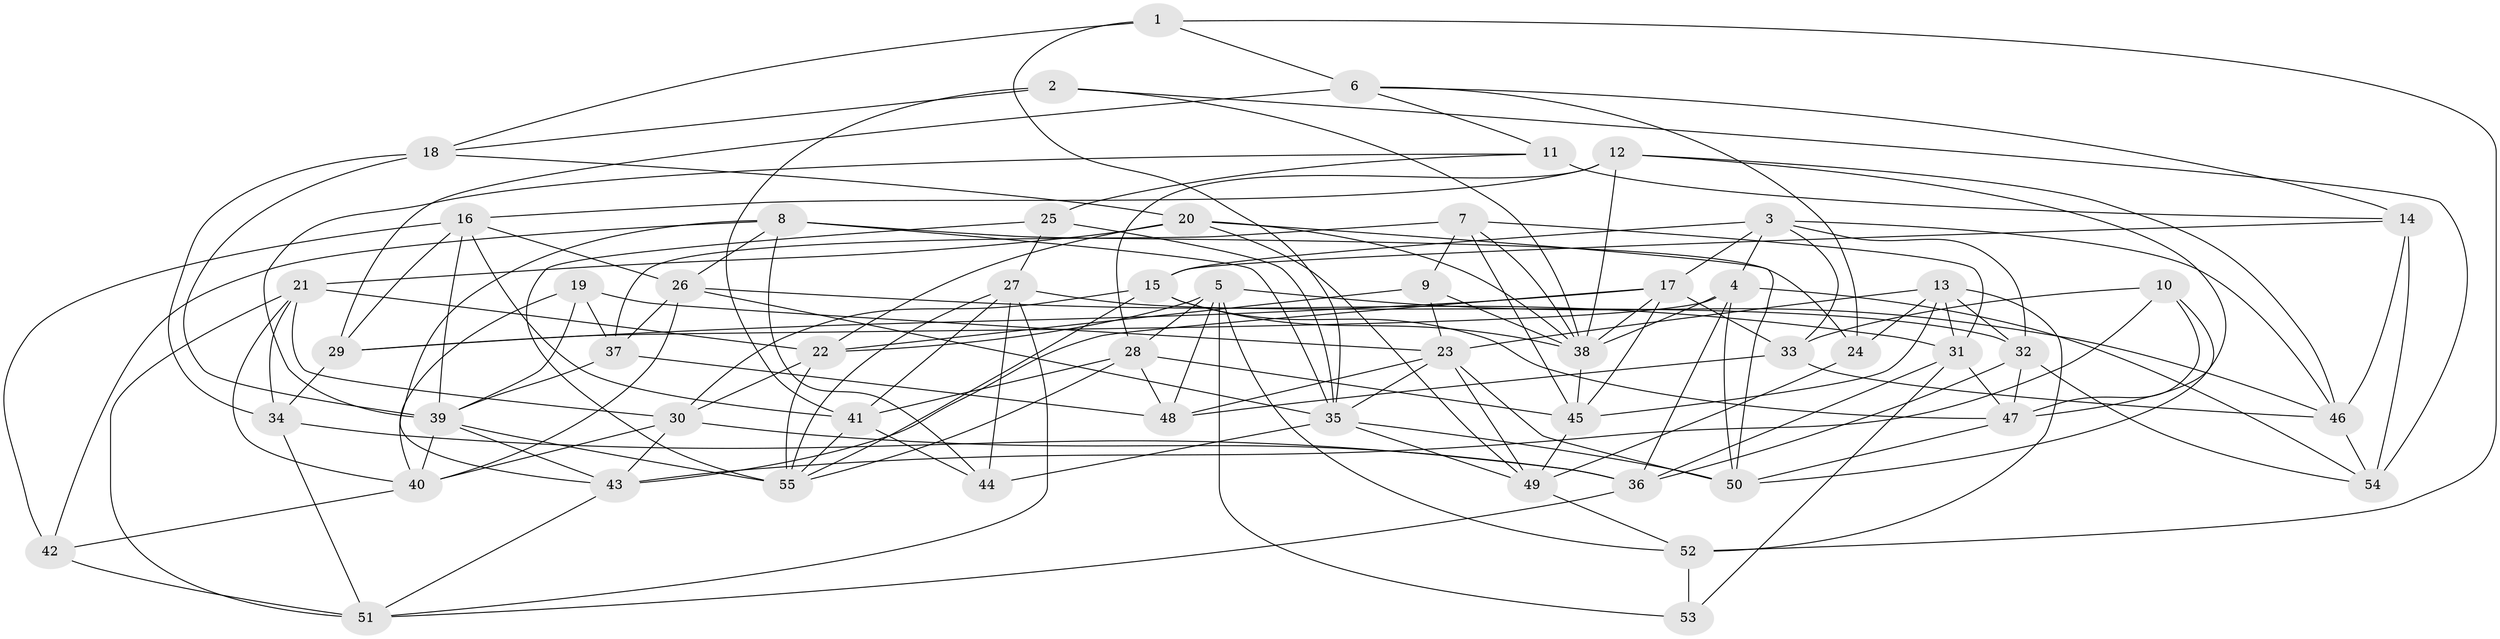 // original degree distribution, {4: 1.0}
// Generated by graph-tools (version 1.1) at 2025/03/03/09/25 03:03:08]
// undirected, 55 vertices, 152 edges
graph export_dot {
graph [start="1"]
  node [color=gray90,style=filled];
  1;
  2;
  3;
  4;
  5;
  6;
  7;
  8;
  9;
  10;
  11;
  12;
  13;
  14;
  15;
  16;
  17;
  18;
  19;
  20;
  21;
  22;
  23;
  24;
  25;
  26;
  27;
  28;
  29;
  30;
  31;
  32;
  33;
  34;
  35;
  36;
  37;
  38;
  39;
  40;
  41;
  42;
  43;
  44;
  45;
  46;
  47;
  48;
  49;
  50;
  51;
  52;
  53;
  54;
  55;
  1 -- 6 [weight=1.0];
  1 -- 18 [weight=1.0];
  1 -- 35 [weight=1.0];
  1 -- 52 [weight=1.0];
  2 -- 18 [weight=1.0];
  2 -- 38 [weight=1.0];
  2 -- 41 [weight=1.0];
  2 -- 54 [weight=1.0];
  3 -- 4 [weight=1.0];
  3 -- 15 [weight=1.0];
  3 -- 17 [weight=1.0];
  3 -- 32 [weight=1.0];
  3 -- 33 [weight=1.0];
  3 -- 46 [weight=1.0];
  4 -- 29 [weight=1.0];
  4 -- 36 [weight=1.0];
  4 -- 38 [weight=1.0];
  4 -- 50 [weight=1.0];
  4 -- 54 [weight=1.0];
  5 -- 22 [weight=1.0];
  5 -- 28 [weight=1.0];
  5 -- 46 [weight=1.0];
  5 -- 48 [weight=1.0];
  5 -- 52 [weight=1.0];
  5 -- 53 [weight=1.0];
  6 -- 11 [weight=1.0];
  6 -- 14 [weight=1.0];
  6 -- 24 [weight=1.0];
  6 -- 29 [weight=2.0];
  7 -- 9 [weight=1.0];
  7 -- 31 [weight=1.0];
  7 -- 37 [weight=2.0];
  7 -- 38 [weight=1.0];
  7 -- 45 [weight=1.0];
  8 -- 24 [weight=1.0];
  8 -- 26 [weight=1.0];
  8 -- 35 [weight=1.0];
  8 -- 42 [weight=1.0];
  8 -- 43 [weight=1.0];
  8 -- 44 [weight=1.0];
  9 -- 22 [weight=1.0];
  9 -- 23 [weight=1.0];
  9 -- 38 [weight=1.0];
  10 -- 33 [weight=1.0];
  10 -- 43 [weight=1.0];
  10 -- 47 [weight=1.0];
  10 -- 50 [weight=1.0];
  11 -- 14 [weight=1.0];
  11 -- 25 [weight=1.0];
  11 -- 39 [weight=1.0];
  12 -- 16 [weight=1.0];
  12 -- 28 [weight=1.0];
  12 -- 38 [weight=2.0];
  12 -- 46 [weight=1.0];
  12 -- 47 [weight=1.0];
  13 -- 23 [weight=1.0];
  13 -- 24 [weight=1.0];
  13 -- 31 [weight=1.0];
  13 -- 32 [weight=1.0];
  13 -- 45 [weight=1.0];
  13 -- 52 [weight=1.0];
  14 -- 15 [weight=1.0];
  14 -- 46 [weight=1.0];
  14 -- 54 [weight=2.0];
  15 -- 30 [weight=1.0];
  15 -- 38 [weight=1.0];
  15 -- 47 [weight=1.0];
  15 -- 55 [weight=1.0];
  16 -- 26 [weight=1.0];
  16 -- 29 [weight=1.0];
  16 -- 39 [weight=1.0];
  16 -- 41 [weight=1.0];
  16 -- 42 [weight=1.0];
  17 -- 29 [weight=1.0];
  17 -- 33 [weight=1.0];
  17 -- 38 [weight=1.0];
  17 -- 43 [weight=1.0];
  17 -- 45 [weight=1.0];
  18 -- 20 [weight=1.0];
  18 -- 34 [weight=2.0];
  18 -- 39 [weight=1.0];
  19 -- 23 [weight=1.0];
  19 -- 37 [weight=1.0];
  19 -- 39 [weight=1.0];
  19 -- 40 [weight=1.0];
  20 -- 21 [weight=1.0];
  20 -- 22 [weight=1.0];
  20 -- 38 [weight=1.0];
  20 -- 49 [weight=1.0];
  20 -- 50 [weight=1.0];
  21 -- 22 [weight=1.0];
  21 -- 30 [weight=1.0];
  21 -- 34 [weight=1.0];
  21 -- 40 [weight=1.0];
  21 -- 51 [weight=1.0];
  22 -- 30 [weight=1.0];
  22 -- 55 [weight=1.0];
  23 -- 35 [weight=2.0];
  23 -- 48 [weight=1.0];
  23 -- 49 [weight=1.0];
  23 -- 50 [weight=1.0];
  24 -- 49 [weight=1.0];
  25 -- 27 [weight=1.0];
  25 -- 35 [weight=2.0];
  25 -- 55 [weight=2.0];
  26 -- 31 [weight=1.0];
  26 -- 35 [weight=1.0];
  26 -- 37 [weight=1.0];
  26 -- 40 [weight=1.0];
  27 -- 32 [weight=1.0];
  27 -- 41 [weight=1.0];
  27 -- 44 [weight=1.0];
  27 -- 51 [weight=1.0];
  27 -- 55 [weight=1.0];
  28 -- 41 [weight=1.0];
  28 -- 45 [weight=1.0];
  28 -- 48 [weight=1.0];
  28 -- 55 [weight=1.0];
  29 -- 34 [weight=1.0];
  30 -- 36 [weight=1.0];
  30 -- 40 [weight=1.0];
  30 -- 43 [weight=1.0];
  31 -- 36 [weight=1.0];
  31 -- 47 [weight=1.0];
  31 -- 53 [weight=1.0];
  32 -- 36 [weight=1.0];
  32 -- 47 [weight=1.0];
  32 -- 54 [weight=1.0];
  33 -- 46 [weight=1.0];
  33 -- 48 [weight=2.0];
  34 -- 36 [weight=1.0];
  34 -- 51 [weight=1.0];
  35 -- 44 [weight=1.0];
  35 -- 49 [weight=1.0];
  35 -- 50 [weight=1.0];
  36 -- 51 [weight=1.0];
  37 -- 39 [weight=1.0];
  37 -- 48 [weight=1.0];
  38 -- 45 [weight=1.0];
  39 -- 40 [weight=1.0];
  39 -- 43 [weight=1.0];
  39 -- 55 [weight=1.0];
  40 -- 42 [weight=1.0];
  41 -- 44 [weight=1.0];
  41 -- 55 [weight=1.0];
  42 -- 51 [weight=1.0];
  43 -- 51 [weight=1.0];
  45 -- 49 [weight=1.0];
  46 -- 54 [weight=1.0];
  47 -- 50 [weight=1.0];
  49 -- 52 [weight=1.0];
  52 -- 53 [weight=2.0];
}
